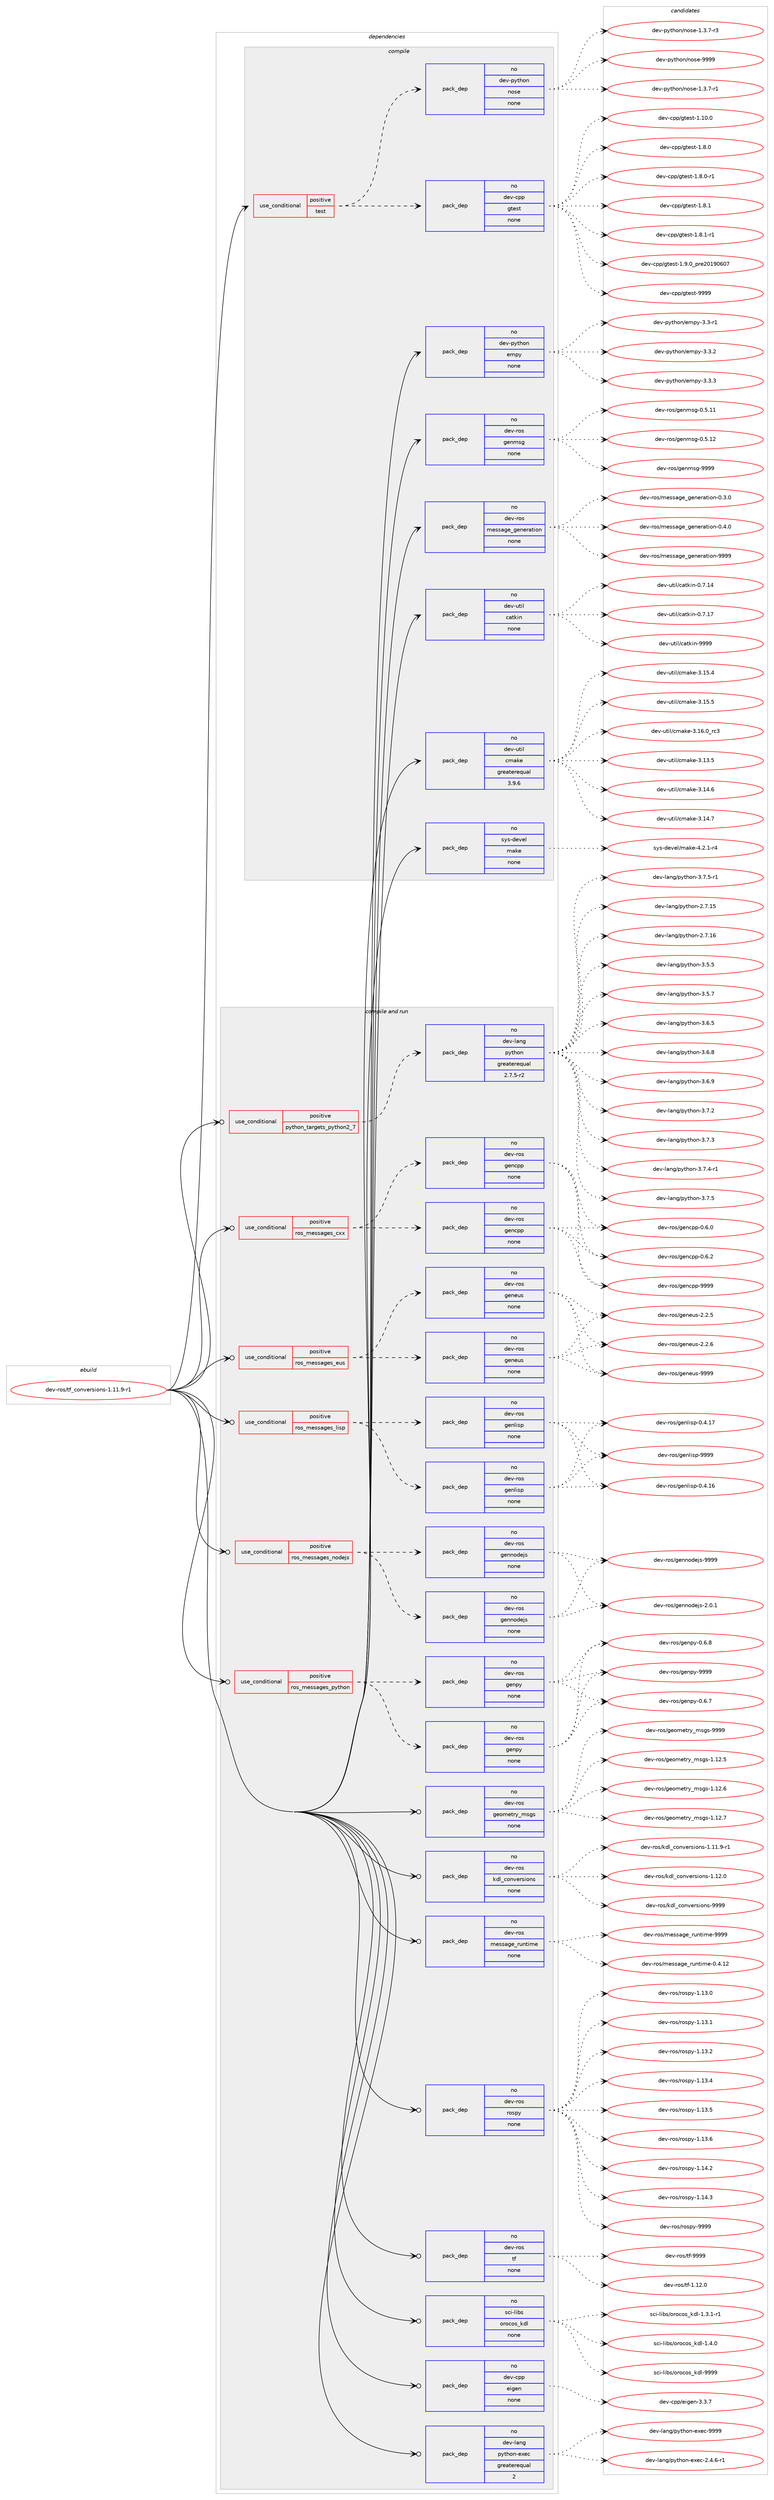 digraph prolog {

# *************
# Graph options
# *************

newrank=true;
concentrate=true;
compound=true;
graph [rankdir=LR,fontname=Helvetica,fontsize=10,ranksep=1.5];#, ranksep=2.5, nodesep=0.2];
edge  [arrowhead=vee];
node  [fontname=Helvetica,fontsize=10];

# **********
# The ebuild
# **********

subgraph cluster_leftcol {
color=gray;
rank=same;
label=<<i>ebuild</i>>;
id [label="dev-ros/tf_conversions-1.11.9-r1", color=red, width=4, href="../dev-ros/tf_conversions-1.11.9-r1.svg"];
}

# ****************
# The dependencies
# ****************

subgraph cluster_midcol {
color=gray;
label=<<i>dependencies</i>>;
subgraph cluster_compile {
fillcolor="#eeeeee";
style=filled;
label=<<i>compile</i>>;
subgraph cond156297 {
dependency671536 [label=<<TABLE BORDER="0" CELLBORDER="1" CELLSPACING="0" CELLPADDING="4"><TR><TD ROWSPAN="3" CELLPADDING="10">use_conditional</TD></TR><TR><TD>positive</TD></TR><TR><TD>test</TD></TR></TABLE>>, shape=none, color=red];
subgraph pack503333 {
dependency671537 [label=<<TABLE BORDER="0" CELLBORDER="1" CELLSPACING="0" CELLPADDING="4" WIDTH="220"><TR><TD ROWSPAN="6" CELLPADDING="30">pack_dep</TD></TR><TR><TD WIDTH="110">no</TD></TR><TR><TD>dev-cpp</TD></TR><TR><TD>gtest</TD></TR><TR><TD>none</TD></TR><TR><TD></TD></TR></TABLE>>, shape=none, color=blue];
}
dependency671536:e -> dependency671537:w [weight=20,style="dashed",arrowhead="vee"];
subgraph pack503334 {
dependency671538 [label=<<TABLE BORDER="0" CELLBORDER="1" CELLSPACING="0" CELLPADDING="4" WIDTH="220"><TR><TD ROWSPAN="6" CELLPADDING="30">pack_dep</TD></TR><TR><TD WIDTH="110">no</TD></TR><TR><TD>dev-python</TD></TR><TR><TD>nose</TD></TR><TR><TD>none</TD></TR><TR><TD></TD></TR></TABLE>>, shape=none, color=blue];
}
dependency671536:e -> dependency671538:w [weight=20,style="dashed",arrowhead="vee"];
}
id:e -> dependency671536:w [weight=20,style="solid",arrowhead="vee"];
subgraph pack503335 {
dependency671539 [label=<<TABLE BORDER="0" CELLBORDER="1" CELLSPACING="0" CELLPADDING="4" WIDTH="220"><TR><TD ROWSPAN="6" CELLPADDING="30">pack_dep</TD></TR><TR><TD WIDTH="110">no</TD></TR><TR><TD>dev-python</TD></TR><TR><TD>empy</TD></TR><TR><TD>none</TD></TR><TR><TD></TD></TR></TABLE>>, shape=none, color=blue];
}
id:e -> dependency671539:w [weight=20,style="solid",arrowhead="vee"];
subgraph pack503336 {
dependency671540 [label=<<TABLE BORDER="0" CELLBORDER="1" CELLSPACING="0" CELLPADDING="4" WIDTH="220"><TR><TD ROWSPAN="6" CELLPADDING="30">pack_dep</TD></TR><TR><TD WIDTH="110">no</TD></TR><TR><TD>dev-ros</TD></TR><TR><TD>genmsg</TD></TR><TR><TD>none</TD></TR><TR><TD></TD></TR></TABLE>>, shape=none, color=blue];
}
id:e -> dependency671540:w [weight=20,style="solid",arrowhead="vee"];
subgraph pack503337 {
dependency671541 [label=<<TABLE BORDER="0" CELLBORDER="1" CELLSPACING="0" CELLPADDING="4" WIDTH="220"><TR><TD ROWSPAN="6" CELLPADDING="30">pack_dep</TD></TR><TR><TD WIDTH="110">no</TD></TR><TR><TD>dev-ros</TD></TR><TR><TD>message_generation</TD></TR><TR><TD>none</TD></TR><TR><TD></TD></TR></TABLE>>, shape=none, color=blue];
}
id:e -> dependency671541:w [weight=20,style="solid",arrowhead="vee"];
subgraph pack503338 {
dependency671542 [label=<<TABLE BORDER="0" CELLBORDER="1" CELLSPACING="0" CELLPADDING="4" WIDTH="220"><TR><TD ROWSPAN="6" CELLPADDING="30">pack_dep</TD></TR><TR><TD WIDTH="110">no</TD></TR><TR><TD>dev-util</TD></TR><TR><TD>catkin</TD></TR><TR><TD>none</TD></TR><TR><TD></TD></TR></TABLE>>, shape=none, color=blue];
}
id:e -> dependency671542:w [weight=20,style="solid",arrowhead="vee"];
subgraph pack503339 {
dependency671543 [label=<<TABLE BORDER="0" CELLBORDER="1" CELLSPACING="0" CELLPADDING="4" WIDTH="220"><TR><TD ROWSPAN="6" CELLPADDING="30">pack_dep</TD></TR><TR><TD WIDTH="110">no</TD></TR><TR><TD>dev-util</TD></TR><TR><TD>cmake</TD></TR><TR><TD>greaterequal</TD></TR><TR><TD>3.9.6</TD></TR></TABLE>>, shape=none, color=blue];
}
id:e -> dependency671543:w [weight=20,style="solid",arrowhead="vee"];
subgraph pack503340 {
dependency671544 [label=<<TABLE BORDER="0" CELLBORDER="1" CELLSPACING="0" CELLPADDING="4" WIDTH="220"><TR><TD ROWSPAN="6" CELLPADDING="30">pack_dep</TD></TR><TR><TD WIDTH="110">no</TD></TR><TR><TD>sys-devel</TD></TR><TR><TD>make</TD></TR><TR><TD>none</TD></TR><TR><TD></TD></TR></TABLE>>, shape=none, color=blue];
}
id:e -> dependency671544:w [weight=20,style="solid",arrowhead="vee"];
}
subgraph cluster_compileandrun {
fillcolor="#eeeeee";
style=filled;
label=<<i>compile and run</i>>;
subgraph cond156298 {
dependency671545 [label=<<TABLE BORDER="0" CELLBORDER="1" CELLSPACING="0" CELLPADDING="4"><TR><TD ROWSPAN="3" CELLPADDING="10">use_conditional</TD></TR><TR><TD>positive</TD></TR><TR><TD>python_targets_python2_7</TD></TR></TABLE>>, shape=none, color=red];
subgraph pack503341 {
dependency671546 [label=<<TABLE BORDER="0" CELLBORDER="1" CELLSPACING="0" CELLPADDING="4" WIDTH="220"><TR><TD ROWSPAN="6" CELLPADDING="30">pack_dep</TD></TR><TR><TD WIDTH="110">no</TD></TR><TR><TD>dev-lang</TD></TR><TR><TD>python</TD></TR><TR><TD>greaterequal</TD></TR><TR><TD>2.7.5-r2</TD></TR></TABLE>>, shape=none, color=blue];
}
dependency671545:e -> dependency671546:w [weight=20,style="dashed",arrowhead="vee"];
}
id:e -> dependency671545:w [weight=20,style="solid",arrowhead="odotvee"];
subgraph cond156299 {
dependency671547 [label=<<TABLE BORDER="0" CELLBORDER="1" CELLSPACING="0" CELLPADDING="4"><TR><TD ROWSPAN="3" CELLPADDING="10">use_conditional</TD></TR><TR><TD>positive</TD></TR><TR><TD>ros_messages_cxx</TD></TR></TABLE>>, shape=none, color=red];
subgraph pack503342 {
dependency671548 [label=<<TABLE BORDER="0" CELLBORDER="1" CELLSPACING="0" CELLPADDING="4" WIDTH="220"><TR><TD ROWSPAN="6" CELLPADDING="30">pack_dep</TD></TR><TR><TD WIDTH="110">no</TD></TR><TR><TD>dev-ros</TD></TR><TR><TD>gencpp</TD></TR><TR><TD>none</TD></TR><TR><TD></TD></TR></TABLE>>, shape=none, color=blue];
}
dependency671547:e -> dependency671548:w [weight=20,style="dashed",arrowhead="vee"];
subgraph pack503343 {
dependency671549 [label=<<TABLE BORDER="0" CELLBORDER="1" CELLSPACING="0" CELLPADDING="4" WIDTH="220"><TR><TD ROWSPAN="6" CELLPADDING="30">pack_dep</TD></TR><TR><TD WIDTH="110">no</TD></TR><TR><TD>dev-ros</TD></TR><TR><TD>gencpp</TD></TR><TR><TD>none</TD></TR><TR><TD></TD></TR></TABLE>>, shape=none, color=blue];
}
dependency671547:e -> dependency671549:w [weight=20,style="dashed",arrowhead="vee"];
}
id:e -> dependency671547:w [weight=20,style="solid",arrowhead="odotvee"];
subgraph cond156300 {
dependency671550 [label=<<TABLE BORDER="0" CELLBORDER="1" CELLSPACING="0" CELLPADDING="4"><TR><TD ROWSPAN="3" CELLPADDING="10">use_conditional</TD></TR><TR><TD>positive</TD></TR><TR><TD>ros_messages_eus</TD></TR></TABLE>>, shape=none, color=red];
subgraph pack503344 {
dependency671551 [label=<<TABLE BORDER="0" CELLBORDER="1" CELLSPACING="0" CELLPADDING="4" WIDTH="220"><TR><TD ROWSPAN="6" CELLPADDING="30">pack_dep</TD></TR><TR><TD WIDTH="110">no</TD></TR><TR><TD>dev-ros</TD></TR><TR><TD>geneus</TD></TR><TR><TD>none</TD></TR><TR><TD></TD></TR></TABLE>>, shape=none, color=blue];
}
dependency671550:e -> dependency671551:w [weight=20,style="dashed",arrowhead="vee"];
subgraph pack503345 {
dependency671552 [label=<<TABLE BORDER="0" CELLBORDER="1" CELLSPACING="0" CELLPADDING="4" WIDTH="220"><TR><TD ROWSPAN="6" CELLPADDING="30">pack_dep</TD></TR><TR><TD WIDTH="110">no</TD></TR><TR><TD>dev-ros</TD></TR><TR><TD>geneus</TD></TR><TR><TD>none</TD></TR><TR><TD></TD></TR></TABLE>>, shape=none, color=blue];
}
dependency671550:e -> dependency671552:w [weight=20,style="dashed",arrowhead="vee"];
}
id:e -> dependency671550:w [weight=20,style="solid",arrowhead="odotvee"];
subgraph cond156301 {
dependency671553 [label=<<TABLE BORDER="0" CELLBORDER="1" CELLSPACING="0" CELLPADDING="4"><TR><TD ROWSPAN="3" CELLPADDING="10">use_conditional</TD></TR><TR><TD>positive</TD></TR><TR><TD>ros_messages_lisp</TD></TR></TABLE>>, shape=none, color=red];
subgraph pack503346 {
dependency671554 [label=<<TABLE BORDER="0" CELLBORDER="1" CELLSPACING="0" CELLPADDING="4" WIDTH="220"><TR><TD ROWSPAN="6" CELLPADDING="30">pack_dep</TD></TR><TR><TD WIDTH="110">no</TD></TR><TR><TD>dev-ros</TD></TR><TR><TD>genlisp</TD></TR><TR><TD>none</TD></TR><TR><TD></TD></TR></TABLE>>, shape=none, color=blue];
}
dependency671553:e -> dependency671554:w [weight=20,style="dashed",arrowhead="vee"];
subgraph pack503347 {
dependency671555 [label=<<TABLE BORDER="0" CELLBORDER="1" CELLSPACING="0" CELLPADDING="4" WIDTH="220"><TR><TD ROWSPAN="6" CELLPADDING="30">pack_dep</TD></TR><TR><TD WIDTH="110">no</TD></TR><TR><TD>dev-ros</TD></TR><TR><TD>genlisp</TD></TR><TR><TD>none</TD></TR><TR><TD></TD></TR></TABLE>>, shape=none, color=blue];
}
dependency671553:e -> dependency671555:w [weight=20,style="dashed",arrowhead="vee"];
}
id:e -> dependency671553:w [weight=20,style="solid",arrowhead="odotvee"];
subgraph cond156302 {
dependency671556 [label=<<TABLE BORDER="0" CELLBORDER="1" CELLSPACING="0" CELLPADDING="4"><TR><TD ROWSPAN="3" CELLPADDING="10">use_conditional</TD></TR><TR><TD>positive</TD></TR><TR><TD>ros_messages_nodejs</TD></TR></TABLE>>, shape=none, color=red];
subgraph pack503348 {
dependency671557 [label=<<TABLE BORDER="0" CELLBORDER="1" CELLSPACING="0" CELLPADDING="4" WIDTH="220"><TR><TD ROWSPAN="6" CELLPADDING="30">pack_dep</TD></TR><TR><TD WIDTH="110">no</TD></TR><TR><TD>dev-ros</TD></TR><TR><TD>gennodejs</TD></TR><TR><TD>none</TD></TR><TR><TD></TD></TR></TABLE>>, shape=none, color=blue];
}
dependency671556:e -> dependency671557:w [weight=20,style="dashed",arrowhead="vee"];
subgraph pack503349 {
dependency671558 [label=<<TABLE BORDER="0" CELLBORDER="1" CELLSPACING="0" CELLPADDING="4" WIDTH="220"><TR><TD ROWSPAN="6" CELLPADDING="30">pack_dep</TD></TR><TR><TD WIDTH="110">no</TD></TR><TR><TD>dev-ros</TD></TR><TR><TD>gennodejs</TD></TR><TR><TD>none</TD></TR><TR><TD></TD></TR></TABLE>>, shape=none, color=blue];
}
dependency671556:e -> dependency671558:w [weight=20,style="dashed",arrowhead="vee"];
}
id:e -> dependency671556:w [weight=20,style="solid",arrowhead="odotvee"];
subgraph cond156303 {
dependency671559 [label=<<TABLE BORDER="0" CELLBORDER="1" CELLSPACING="0" CELLPADDING="4"><TR><TD ROWSPAN="3" CELLPADDING="10">use_conditional</TD></TR><TR><TD>positive</TD></TR><TR><TD>ros_messages_python</TD></TR></TABLE>>, shape=none, color=red];
subgraph pack503350 {
dependency671560 [label=<<TABLE BORDER="0" CELLBORDER="1" CELLSPACING="0" CELLPADDING="4" WIDTH="220"><TR><TD ROWSPAN="6" CELLPADDING="30">pack_dep</TD></TR><TR><TD WIDTH="110">no</TD></TR><TR><TD>dev-ros</TD></TR><TR><TD>genpy</TD></TR><TR><TD>none</TD></TR><TR><TD></TD></TR></TABLE>>, shape=none, color=blue];
}
dependency671559:e -> dependency671560:w [weight=20,style="dashed",arrowhead="vee"];
subgraph pack503351 {
dependency671561 [label=<<TABLE BORDER="0" CELLBORDER="1" CELLSPACING="0" CELLPADDING="4" WIDTH="220"><TR><TD ROWSPAN="6" CELLPADDING="30">pack_dep</TD></TR><TR><TD WIDTH="110">no</TD></TR><TR><TD>dev-ros</TD></TR><TR><TD>genpy</TD></TR><TR><TD>none</TD></TR><TR><TD></TD></TR></TABLE>>, shape=none, color=blue];
}
dependency671559:e -> dependency671561:w [weight=20,style="dashed",arrowhead="vee"];
}
id:e -> dependency671559:w [weight=20,style="solid",arrowhead="odotvee"];
subgraph pack503352 {
dependency671562 [label=<<TABLE BORDER="0" CELLBORDER="1" CELLSPACING="0" CELLPADDING="4" WIDTH="220"><TR><TD ROWSPAN="6" CELLPADDING="30">pack_dep</TD></TR><TR><TD WIDTH="110">no</TD></TR><TR><TD>dev-cpp</TD></TR><TR><TD>eigen</TD></TR><TR><TD>none</TD></TR><TR><TD></TD></TR></TABLE>>, shape=none, color=blue];
}
id:e -> dependency671562:w [weight=20,style="solid",arrowhead="odotvee"];
subgraph pack503353 {
dependency671563 [label=<<TABLE BORDER="0" CELLBORDER="1" CELLSPACING="0" CELLPADDING="4" WIDTH="220"><TR><TD ROWSPAN="6" CELLPADDING="30">pack_dep</TD></TR><TR><TD WIDTH="110">no</TD></TR><TR><TD>dev-lang</TD></TR><TR><TD>python-exec</TD></TR><TR><TD>greaterequal</TD></TR><TR><TD>2</TD></TR></TABLE>>, shape=none, color=blue];
}
id:e -> dependency671563:w [weight=20,style="solid",arrowhead="odotvee"];
subgraph pack503354 {
dependency671564 [label=<<TABLE BORDER="0" CELLBORDER="1" CELLSPACING="0" CELLPADDING="4" WIDTH="220"><TR><TD ROWSPAN="6" CELLPADDING="30">pack_dep</TD></TR><TR><TD WIDTH="110">no</TD></TR><TR><TD>dev-ros</TD></TR><TR><TD>geometry_msgs</TD></TR><TR><TD>none</TD></TR><TR><TD></TD></TR></TABLE>>, shape=none, color=blue];
}
id:e -> dependency671564:w [weight=20,style="solid",arrowhead="odotvee"];
subgraph pack503355 {
dependency671565 [label=<<TABLE BORDER="0" CELLBORDER="1" CELLSPACING="0" CELLPADDING="4" WIDTH="220"><TR><TD ROWSPAN="6" CELLPADDING="30">pack_dep</TD></TR><TR><TD WIDTH="110">no</TD></TR><TR><TD>dev-ros</TD></TR><TR><TD>kdl_conversions</TD></TR><TR><TD>none</TD></TR><TR><TD></TD></TR></TABLE>>, shape=none, color=blue];
}
id:e -> dependency671565:w [weight=20,style="solid",arrowhead="odotvee"];
subgraph pack503356 {
dependency671566 [label=<<TABLE BORDER="0" CELLBORDER="1" CELLSPACING="0" CELLPADDING="4" WIDTH="220"><TR><TD ROWSPAN="6" CELLPADDING="30">pack_dep</TD></TR><TR><TD WIDTH="110">no</TD></TR><TR><TD>dev-ros</TD></TR><TR><TD>message_runtime</TD></TR><TR><TD>none</TD></TR><TR><TD></TD></TR></TABLE>>, shape=none, color=blue];
}
id:e -> dependency671566:w [weight=20,style="solid",arrowhead="odotvee"];
subgraph pack503357 {
dependency671567 [label=<<TABLE BORDER="0" CELLBORDER="1" CELLSPACING="0" CELLPADDING="4" WIDTH="220"><TR><TD ROWSPAN="6" CELLPADDING="30">pack_dep</TD></TR><TR><TD WIDTH="110">no</TD></TR><TR><TD>dev-ros</TD></TR><TR><TD>rospy</TD></TR><TR><TD>none</TD></TR><TR><TD></TD></TR></TABLE>>, shape=none, color=blue];
}
id:e -> dependency671567:w [weight=20,style="solid",arrowhead="odotvee"];
subgraph pack503358 {
dependency671568 [label=<<TABLE BORDER="0" CELLBORDER="1" CELLSPACING="0" CELLPADDING="4" WIDTH="220"><TR><TD ROWSPAN="6" CELLPADDING="30">pack_dep</TD></TR><TR><TD WIDTH="110">no</TD></TR><TR><TD>dev-ros</TD></TR><TR><TD>tf</TD></TR><TR><TD>none</TD></TR><TR><TD></TD></TR></TABLE>>, shape=none, color=blue];
}
id:e -> dependency671568:w [weight=20,style="solid",arrowhead="odotvee"];
subgraph pack503359 {
dependency671569 [label=<<TABLE BORDER="0" CELLBORDER="1" CELLSPACING="0" CELLPADDING="4" WIDTH="220"><TR><TD ROWSPAN="6" CELLPADDING="30">pack_dep</TD></TR><TR><TD WIDTH="110">no</TD></TR><TR><TD>sci-libs</TD></TR><TR><TD>orocos_kdl</TD></TR><TR><TD>none</TD></TR><TR><TD></TD></TR></TABLE>>, shape=none, color=blue];
}
id:e -> dependency671569:w [weight=20,style="solid",arrowhead="odotvee"];
}
subgraph cluster_run {
fillcolor="#eeeeee";
style=filled;
label=<<i>run</i>>;
}
}

# **************
# The candidates
# **************

subgraph cluster_choices {
rank=same;
color=gray;
label=<<i>candidates</i>>;

subgraph choice503333 {
color=black;
nodesep=1;
choice10010111845991121124710311610111511645494649484648 [label="dev-cpp/gtest-1.10.0", color=red, width=4,href="../dev-cpp/gtest-1.10.0.svg"];
choice100101118459911211247103116101115116454946564648 [label="dev-cpp/gtest-1.8.0", color=red, width=4,href="../dev-cpp/gtest-1.8.0.svg"];
choice1001011184599112112471031161011151164549465646484511449 [label="dev-cpp/gtest-1.8.0-r1", color=red, width=4,href="../dev-cpp/gtest-1.8.0-r1.svg"];
choice100101118459911211247103116101115116454946564649 [label="dev-cpp/gtest-1.8.1", color=red, width=4,href="../dev-cpp/gtest-1.8.1.svg"];
choice1001011184599112112471031161011151164549465646494511449 [label="dev-cpp/gtest-1.8.1-r1", color=red, width=4,href="../dev-cpp/gtest-1.8.1-r1.svg"];
choice100101118459911211247103116101115116454946574648951121141015048495748544855 [label="dev-cpp/gtest-1.9.0_pre20190607", color=red, width=4,href="../dev-cpp/gtest-1.9.0_pre20190607.svg"];
choice1001011184599112112471031161011151164557575757 [label="dev-cpp/gtest-9999", color=red, width=4,href="../dev-cpp/gtest-9999.svg"];
dependency671537:e -> choice10010111845991121124710311610111511645494649484648:w [style=dotted,weight="100"];
dependency671537:e -> choice100101118459911211247103116101115116454946564648:w [style=dotted,weight="100"];
dependency671537:e -> choice1001011184599112112471031161011151164549465646484511449:w [style=dotted,weight="100"];
dependency671537:e -> choice100101118459911211247103116101115116454946564649:w [style=dotted,weight="100"];
dependency671537:e -> choice1001011184599112112471031161011151164549465646494511449:w [style=dotted,weight="100"];
dependency671537:e -> choice100101118459911211247103116101115116454946574648951121141015048495748544855:w [style=dotted,weight="100"];
dependency671537:e -> choice1001011184599112112471031161011151164557575757:w [style=dotted,weight="100"];
}
subgraph choice503334 {
color=black;
nodesep=1;
choice10010111845112121116104111110471101111151014549465146554511449 [label="dev-python/nose-1.3.7-r1", color=red, width=4,href="../dev-python/nose-1.3.7-r1.svg"];
choice10010111845112121116104111110471101111151014549465146554511451 [label="dev-python/nose-1.3.7-r3", color=red, width=4,href="../dev-python/nose-1.3.7-r3.svg"];
choice10010111845112121116104111110471101111151014557575757 [label="dev-python/nose-9999", color=red, width=4,href="../dev-python/nose-9999.svg"];
dependency671538:e -> choice10010111845112121116104111110471101111151014549465146554511449:w [style=dotted,weight="100"];
dependency671538:e -> choice10010111845112121116104111110471101111151014549465146554511451:w [style=dotted,weight="100"];
dependency671538:e -> choice10010111845112121116104111110471101111151014557575757:w [style=dotted,weight="100"];
}
subgraph choice503335 {
color=black;
nodesep=1;
choice1001011184511212111610411111047101109112121455146514511449 [label="dev-python/empy-3.3-r1", color=red, width=4,href="../dev-python/empy-3.3-r1.svg"];
choice1001011184511212111610411111047101109112121455146514650 [label="dev-python/empy-3.3.2", color=red, width=4,href="../dev-python/empy-3.3.2.svg"];
choice1001011184511212111610411111047101109112121455146514651 [label="dev-python/empy-3.3.3", color=red, width=4,href="../dev-python/empy-3.3.3.svg"];
dependency671539:e -> choice1001011184511212111610411111047101109112121455146514511449:w [style=dotted,weight="100"];
dependency671539:e -> choice1001011184511212111610411111047101109112121455146514650:w [style=dotted,weight="100"];
dependency671539:e -> choice1001011184511212111610411111047101109112121455146514651:w [style=dotted,weight="100"];
}
subgraph choice503336 {
color=black;
nodesep=1;
choice100101118451141111154710310111010911510345484653464949 [label="dev-ros/genmsg-0.5.11", color=red, width=4,href="../dev-ros/genmsg-0.5.11.svg"];
choice100101118451141111154710310111010911510345484653464950 [label="dev-ros/genmsg-0.5.12", color=red, width=4,href="../dev-ros/genmsg-0.5.12.svg"];
choice10010111845114111115471031011101091151034557575757 [label="dev-ros/genmsg-9999", color=red, width=4,href="../dev-ros/genmsg-9999.svg"];
dependency671540:e -> choice100101118451141111154710310111010911510345484653464949:w [style=dotted,weight="100"];
dependency671540:e -> choice100101118451141111154710310111010911510345484653464950:w [style=dotted,weight="100"];
dependency671540:e -> choice10010111845114111115471031011101091151034557575757:w [style=dotted,weight="100"];
}
subgraph choice503337 {
color=black;
nodesep=1;
choice1001011184511411111547109101115115971031019510310111010111497116105111110454846514648 [label="dev-ros/message_generation-0.3.0", color=red, width=4,href="../dev-ros/message_generation-0.3.0.svg"];
choice1001011184511411111547109101115115971031019510310111010111497116105111110454846524648 [label="dev-ros/message_generation-0.4.0", color=red, width=4,href="../dev-ros/message_generation-0.4.0.svg"];
choice10010111845114111115471091011151159710310195103101110101114971161051111104557575757 [label="dev-ros/message_generation-9999", color=red, width=4,href="../dev-ros/message_generation-9999.svg"];
dependency671541:e -> choice1001011184511411111547109101115115971031019510310111010111497116105111110454846514648:w [style=dotted,weight="100"];
dependency671541:e -> choice1001011184511411111547109101115115971031019510310111010111497116105111110454846524648:w [style=dotted,weight="100"];
dependency671541:e -> choice10010111845114111115471091011151159710310195103101110101114971161051111104557575757:w [style=dotted,weight="100"];
}
subgraph choice503338 {
color=black;
nodesep=1;
choice1001011184511711610510847999711610710511045484655464952 [label="dev-util/catkin-0.7.14", color=red, width=4,href="../dev-util/catkin-0.7.14.svg"];
choice1001011184511711610510847999711610710511045484655464955 [label="dev-util/catkin-0.7.17", color=red, width=4,href="../dev-util/catkin-0.7.17.svg"];
choice100101118451171161051084799971161071051104557575757 [label="dev-util/catkin-9999", color=red, width=4,href="../dev-util/catkin-9999.svg"];
dependency671542:e -> choice1001011184511711610510847999711610710511045484655464952:w [style=dotted,weight="100"];
dependency671542:e -> choice1001011184511711610510847999711610710511045484655464955:w [style=dotted,weight="100"];
dependency671542:e -> choice100101118451171161051084799971161071051104557575757:w [style=dotted,weight="100"];
}
subgraph choice503339 {
color=black;
nodesep=1;
choice1001011184511711610510847991099710710145514649514653 [label="dev-util/cmake-3.13.5", color=red, width=4,href="../dev-util/cmake-3.13.5.svg"];
choice1001011184511711610510847991099710710145514649524654 [label="dev-util/cmake-3.14.6", color=red, width=4,href="../dev-util/cmake-3.14.6.svg"];
choice1001011184511711610510847991099710710145514649524655 [label="dev-util/cmake-3.14.7", color=red, width=4,href="../dev-util/cmake-3.14.7.svg"];
choice1001011184511711610510847991099710710145514649534652 [label="dev-util/cmake-3.15.4", color=red, width=4,href="../dev-util/cmake-3.15.4.svg"];
choice1001011184511711610510847991099710710145514649534653 [label="dev-util/cmake-3.15.5", color=red, width=4,href="../dev-util/cmake-3.15.5.svg"];
choice1001011184511711610510847991099710710145514649544648951149951 [label="dev-util/cmake-3.16.0_rc3", color=red, width=4,href="../dev-util/cmake-3.16.0_rc3.svg"];
dependency671543:e -> choice1001011184511711610510847991099710710145514649514653:w [style=dotted,weight="100"];
dependency671543:e -> choice1001011184511711610510847991099710710145514649524654:w [style=dotted,weight="100"];
dependency671543:e -> choice1001011184511711610510847991099710710145514649524655:w [style=dotted,weight="100"];
dependency671543:e -> choice1001011184511711610510847991099710710145514649534652:w [style=dotted,weight="100"];
dependency671543:e -> choice1001011184511711610510847991099710710145514649534653:w [style=dotted,weight="100"];
dependency671543:e -> choice1001011184511711610510847991099710710145514649544648951149951:w [style=dotted,weight="100"];
}
subgraph choice503340 {
color=black;
nodesep=1;
choice1151211154510010111810110847109971071014552465046494511452 [label="sys-devel/make-4.2.1-r4", color=red, width=4,href="../sys-devel/make-4.2.1-r4.svg"];
dependency671544:e -> choice1151211154510010111810110847109971071014552465046494511452:w [style=dotted,weight="100"];
}
subgraph choice503341 {
color=black;
nodesep=1;
choice10010111845108971101034711212111610411111045504655464953 [label="dev-lang/python-2.7.15", color=red, width=4,href="../dev-lang/python-2.7.15.svg"];
choice10010111845108971101034711212111610411111045504655464954 [label="dev-lang/python-2.7.16", color=red, width=4,href="../dev-lang/python-2.7.16.svg"];
choice100101118451089711010347112121116104111110455146534653 [label="dev-lang/python-3.5.5", color=red, width=4,href="../dev-lang/python-3.5.5.svg"];
choice100101118451089711010347112121116104111110455146534655 [label="dev-lang/python-3.5.7", color=red, width=4,href="../dev-lang/python-3.5.7.svg"];
choice100101118451089711010347112121116104111110455146544653 [label="dev-lang/python-3.6.5", color=red, width=4,href="../dev-lang/python-3.6.5.svg"];
choice100101118451089711010347112121116104111110455146544656 [label="dev-lang/python-3.6.8", color=red, width=4,href="../dev-lang/python-3.6.8.svg"];
choice100101118451089711010347112121116104111110455146544657 [label="dev-lang/python-3.6.9", color=red, width=4,href="../dev-lang/python-3.6.9.svg"];
choice100101118451089711010347112121116104111110455146554650 [label="dev-lang/python-3.7.2", color=red, width=4,href="../dev-lang/python-3.7.2.svg"];
choice100101118451089711010347112121116104111110455146554651 [label="dev-lang/python-3.7.3", color=red, width=4,href="../dev-lang/python-3.7.3.svg"];
choice1001011184510897110103471121211161041111104551465546524511449 [label="dev-lang/python-3.7.4-r1", color=red, width=4,href="../dev-lang/python-3.7.4-r1.svg"];
choice100101118451089711010347112121116104111110455146554653 [label="dev-lang/python-3.7.5", color=red, width=4,href="../dev-lang/python-3.7.5.svg"];
choice1001011184510897110103471121211161041111104551465546534511449 [label="dev-lang/python-3.7.5-r1", color=red, width=4,href="../dev-lang/python-3.7.5-r1.svg"];
dependency671546:e -> choice10010111845108971101034711212111610411111045504655464953:w [style=dotted,weight="100"];
dependency671546:e -> choice10010111845108971101034711212111610411111045504655464954:w [style=dotted,weight="100"];
dependency671546:e -> choice100101118451089711010347112121116104111110455146534653:w [style=dotted,weight="100"];
dependency671546:e -> choice100101118451089711010347112121116104111110455146534655:w [style=dotted,weight="100"];
dependency671546:e -> choice100101118451089711010347112121116104111110455146544653:w [style=dotted,weight="100"];
dependency671546:e -> choice100101118451089711010347112121116104111110455146544656:w [style=dotted,weight="100"];
dependency671546:e -> choice100101118451089711010347112121116104111110455146544657:w [style=dotted,weight="100"];
dependency671546:e -> choice100101118451089711010347112121116104111110455146554650:w [style=dotted,weight="100"];
dependency671546:e -> choice100101118451089711010347112121116104111110455146554651:w [style=dotted,weight="100"];
dependency671546:e -> choice1001011184510897110103471121211161041111104551465546524511449:w [style=dotted,weight="100"];
dependency671546:e -> choice100101118451089711010347112121116104111110455146554653:w [style=dotted,weight="100"];
dependency671546:e -> choice1001011184510897110103471121211161041111104551465546534511449:w [style=dotted,weight="100"];
}
subgraph choice503342 {
color=black;
nodesep=1;
choice100101118451141111154710310111099112112454846544648 [label="dev-ros/gencpp-0.6.0", color=red, width=4,href="../dev-ros/gencpp-0.6.0.svg"];
choice100101118451141111154710310111099112112454846544650 [label="dev-ros/gencpp-0.6.2", color=red, width=4,href="../dev-ros/gencpp-0.6.2.svg"];
choice1001011184511411111547103101110991121124557575757 [label="dev-ros/gencpp-9999", color=red, width=4,href="../dev-ros/gencpp-9999.svg"];
dependency671548:e -> choice100101118451141111154710310111099112112454846544648:w [style=dotted,weight="100"];
dependency671548:e -> choice100101118451141111154710310111099112112454846544650:w [style=dotted,weight="100"];
dependency671548:e -> choice1001011184511411111547103101110991121124557575757:w [style=dotted,weight="100"];
}
subgraph choice503343 {
color=black;
nodesep=1;
choice100101118451141111154710310111099112112454846544648 [label="dev-ros/gencpp-0.6.0", color=red, width=4,href="../dev-ros/gencpp-0.6.0.svg"];
choice100101118451141111154710310111099112112454846544650 [label="dev-ros/gencpp-0.6.2", color=red, width=4,href="../dev-ros/gencpp-0.6.2.svg"];
choice1001011184511411111547103101110991121124557575757 [label="dev-ros/gencpp-9999", color=red, width=4,href="../dev-ros/gencpp-9999.svg"];
dependency671549:e -> choice100101118451141111154710310111099112112454846544648:w [style=dotted,weight="100"];
dependency671549:e -> choice100101118451141111154710310111099112112454846544650:w [style=dotted,weight="100"];
dependency671549:e -> choice1001011184511411111547103101110991121124557575757:w [style=dotted,weight="100"];
}
subgraph choice503344 {
color=black;
nodesep=1;
choice1001011184511411111547103101110101117115455046504653 [label="dev-ros/geneus-2.2.5", color=red, width=4,href="../dev-ros/geneus-2.2.5.svg"];
choice1001011184511411111547103101110101117115455046504654 [label="dev-ros/geneus-2.2.6", color=red, width=4,href="../dev-ros/geneus-2.2.6.svg"];
choice10010111845114111115471031011101011171154557575757 [label="dev-ros/geneus-9999", color=red, width=4,href="../dev-ros/geneus-9999.svg"];
dependency671551:e -> choice1001011184511411111547103101110101117115455046504653:w [style=dotted,weight="100"];
dependency671551:e -> choice1001011184511411111547103101110101117115455046504654:w [style=dotted,weight="100"];
dependency671551:e -> choice10010111845114111115471031011101011171154557575757:w [style=dotted,weight="100"];
}
subgraph choice503345 {
color=black;
nodesep=1;
choice1001011184511411111547103101110101117115455046504653 [label="dev-ros/geneus-2.2.5", color=red, width=4,href="../dev-ros/geneus-2.2.5.svg"];
choice1001011184511411111547103101110101117115455046504654 [label="dev-ros/geneus-2.2.6", color=red, width=4,href="../dev-ros/geneus-2.2.6.svg"];
choice10010111845114111115471031011101011171154557575757 [label="dev-ros/geneus-9999", color=red, width=4,href="../dev-ros/geneus-9999.svg"];
dependency671552:e -> choice1001011184511411111547103101110101117115455046504653:w [style=dotted,weight="100"];
dependency671552:e -> choice1001011184511411111547103101110101117115455046504654:w [style=dotted,weight="100"];
dependency671552:e -> choice10010111845114111115471031011101011171154557575757:w [style=dotted,weight="100"];
}
subgraph choice503346 {
color=black;
nodesep=1;
choice100101118451141111154710310111010810511511245484652464954 [label="dev-ros/genlisp-0.4.16", color=red, width=4,href="../dev-ros/genlisp-0.4.16.svg"];
choice100101118451141111154710310111010810511511245484652464955 [label="dev-ros/genlisp-0.4.17", color=red, width=4,href="../dev-ros/genlisp-0.4.17.svg"];
choice10010111845114111115471031011101081051151124557575757 [label="dev-ros/genlisp-9999", color=red, width=4,href="../dev-ros/genlisp-9999.svg"];
dependency671554:e -> choice100101118451141111154710310111010810511511245484652464954:w [style=dotted,weight="100"];
dependency671554:e -> choice100101118451141111154710310111010810511511245484652464955:w [style=dotted,weight="100"];
dependency671554:e -> choice10010111845114111115471031011101081051151124557575757:w [style=dotted,weight="100"];
}
subgraph choice503347 {
color=black;
nodesep=1;
choice100101118451141111154710310111010810511511245484652464954 [label="dev-ros/genlisp-0.4.16", color=red, width=4,href="../dev-ros/genlisp-0.4.16.svg"];
choice100101118451141111154710310111010810511511245484652464955 [label="dev-ros/genlisp-0.4.17", color=red, width=4,href="../dev-ros/genlisp-0.4.17.svg"];
choice10010111845114111115471031011101081051151124557575757 [label="dev-ros/genlisp-9999", color=red, width=4,href="../dev-ros/genlisp-9999.svg"];
dependency671555:e -> choice100101118451141111154710310111010810511511245484652464954:w [style=dotted,weight="100"];
dependency671555:e -> choice100101118451141111154710310111010810511511245484652464955:w [style=dotted,weight="100"];
dependency671555:e -> choice10010111845114111115471031011101081051151124557575757:w [style=dotted,weight="100"];
}
subgraph choice503348 {
color=black;
nodesep=1;
choice1001011184511411111547103101110110111100101106115455046484649 [label="dev-ros/gennodejs-2.0.1", color=red, width=4,href="../dev-ros/gennodejs-2.0.1.svg"];
choice10010111845114111115471031011101101111001011061154557575757 [label="dev-ros/gennodejs-9999", color=red, width=4,href="../dev-ros/gennodejs-9999.svg"];
dependency671557:e -> choice1001011184511411111547103101110110111100101106115455046484649:w [style=dotted,weight="100"];
dependency671557:e -> choice10010111845114111115471031011101101111001011061154557575757:w [style=dotted,weight="100"];
}
subgraph choice503349 {
color=black;
nodesep=1;
choice1001011184511411111547103101110110111100101106115455046484649 [label="dev-ros/gennodejs-2.0.1", color=red, width=4,href="../dev-ros/gennodejs-2.0.1.svg"];
choice10010111845114111115471031011101101111001011061154557575757 [label="dev-ros/gennodejs-9999", color=red, width=4,href="../dev-ros/gennodejs-9999.svg"];
dependency671558:e -> choice1001011184511411111547103101110110111100101106115455046484649:w [style=dotted,weight="100"];
dependency671558:e -> choice10010111845114111115471031011101101111001011061154557575757:w [style=dotted,weight="100"];
}
subgraph choice503350 {
color=black;
nodesep=1;
choice1001011184511411111547103101110112121454846544655 [label="dev-ros/genpy-0.6.7", color=red, width=4,href="../dev-ros/genpy-0.6.7.svg"];
choice1001011184511411111547103101110112121454846544656 [label="dev-ros/genpy-0.6.8", color=red, width=4,href="../dev-ros/genpy-0.6.8.svg"];
choice10010111845114111115471031011101121214557575757 [label="dev-ros/genpy-9999", color=red, width=4,href="../dev-ros/genpy-9999.svg"];
dependency671560:e -> choice1001011184511411111547103101110112121454846544655:w [style=dotted,weight="100"];
dependency671560:e -> choice1001011184511411111547103101110112121454846544656:w [style=dotted,weight="100"];
dependency671560:e -> choice10010111845114111115471031011101121214557575757:w [style=dotted,weight="100"];
}
subgraph choice503351 {
color=black;
nodesep=1;
choice1001011184511411111547103101110112121454846544655 [label="dev-ros/genpy-0.6.7", color=red, width=4,href="../dev-ros/genpy-0.6.7.svg"];
choice1001011184511411111547103101110112121454846544656 [label="dev-ros/genpy-0.6.8", color=red, width=4,href="../dev-ros/genpy-0.6.8.svg"];
choice10010111845114111115471031011101121214557575757 [label="dev-ros/genpy-9999", color=red, width=4,href="../dev-ros/genpy-9999.svg"];
dependency671561:e -> choice1001011184511411111547103101110112121454846544655:w [style=dotted,weight="100"];
dependency671561:e -> choice1001011184511411111547103101110112121454846544656:w [style=dotted,weight="100"];
dependency671561:e -> choice10010111845114111115471031011101121214557575757:w [style=dotted,weight="100"];
}
subgraph choice503352 {
color=black;
nodesep=1;
choice100101118459911211247101105103101110455146514655 [label="dev-cpp/eigen-3.3.7", color=red, width=4,href="../dev-cpp/eigen-3.3.7.svg"];
dependency671562:e -> choice100101118459911211247101105103101110455146514655:w [style=dotted,weight="100"];
}
subgraph choice503353 {
color=black;
nodesep=1;
choice10010111845108971101034711212111610411111045101120101994550465246544511449 [label="dev-lang/python-exec-2.4.6-r1", color=red, width=4,href="../dev-lang/python-exec-2.4.6-r1.svg"];
choice10010111845108971101034711212111610411111045101120101994557575757 [label="dev-lang/python-exec-9999", color=red, width=4,href="../dev-lang/python-exec-9999.svg"];
dependency671563:e -> choice10010111845108971101034711212111610411111045101120101994550465246544511449:w [style=dotted,weight="100"];
dependency671563:e -> choice10010111845108971101034711212111610411111045101120101994557575757:w [style=dotted,weight="100"];
}
subgraph choice503354 {
color=black;
nodesep=1;
choice10010111845114111115471031011111091011161141219510911510311545494649504653 [label="dev-ros/geometry_msgs-1.12.5", color=red, width=4,href="../dev-ros/geometry_msgs-1.12.5.svg"];
choice10010111845114111115471031011111091011161141219510911510311545494649504654 [label="dev-ros/geometry_msgs-1.12.6", color=red, width=4,href="../dev-ros/geometry_msgs-1.12.6.svg"];
choice10010111845114111115471031011111091011161141219510911510311545494649504655 [label="dev-ros/geometry_msgs-1.12.7", color=red, width=4,href="../dev-ros/geometry_msgs-1.12.7.svg"];
choice1001011184511411111547103101111109101116114121951091151031154557575757 [label="dev-ros/geometry_msgs-9999", color=red, width=4,href="../dev-ros/geometry_msgs-9999.svg"];
dependency671564:e -> choice10010111845114111115471031011111091011161141219510911510311545494649504653:w [style=dotted,weight="100"];
dependency671564:e -> choice10010111845114111115471031011111091011161141219510911510311545494649504654:w [style=dotted,weight="100"];
dependency671564:e -> choice10010111845114111115471031011111091011161141219510911510311545494649504655:w [style=dotted,weight="100"];
dependency671564:e -> choice1001011184511411111547103101111109101116114121951091151031154557575757:w [style=dotted,weight="100"];
}
subgraph choice503355 {
color=black;
nodesep=1;
choice10010111845114111115471071001089599111110118101114115105111110115454946494946574511449 [label="dev-ros/kdl_conversions-1.11.9-r1", color=red, width=4,href="../dev-ros/kdl_conversions-1.11.9-r1.svg"];
choice1001011184511411111547107100108959911111011810111411510511111011545494649504648 [label="dev-ros/kdl_conversions-1.12.0", color=red, width=4,href="../dev-ros/kdl_conversions-1.12.0.svg"];
choice100101118451141111154710710010895991111101181011141151051111101154557575757 [label="dev-ros/kdl_conversions-9999", color=red, width=4,href="../dev-ros/kdl_conversions-9999.svg"];
dependency671565:e -> choice10010111845114111115471071001089599111110118101114115105111110115454946494946574511449:w [style=dotted,weight="100"];
dependency671565:e -> choice1001011184511411111547107100108959911111011810111411510511111011545494649504648:w [style=dotted,weight="100"];
dependency671565:e -> choice100101118451141111154710710010895991111101181011141151051111101154557575757:w [style=dotted,weight="100"];
}
subgraph choice503356 {
color=black;
nodesep=1;
choice1001011184511411111547109101115115971031019511411711011610510910145484652464950 [label="dev-ros/message_runtime-0.4.12", color=red, width=4,href="../dev-ros/message_runtime-0.4.12.svg"];
choice100101118451141111154710910111511597103101951141171101161051091014557575757 [label="dev-ros/message_runtime-9999", color=red, width=4,href="../dev-ros/message_runtime-9999.svg"];
dependency671566:e -> choice1001011184511411111547109101115115971031019511411711011610510910145484652464950:w [style=dotted,weight="100"];
dependency671566:e -> choice100101118451141111154710910111511597103101951141171101161051091014557575757:w [style=dotted,weight="100"];
}
subgraph choice503357 {
color=black;
nodesep=1;
choice100101118451141111154711411111511212145494649514648 [label="dev-ros/rospy-1.13.0", color=red, width=4,href="../dev-ros/rospy-1.13.0.svg"];
choice100101118451141111154711411111511212145494649514649 [label="dev-ros/rospy-1.13.1", color=red, width=4,href="../dev-ros/rospy-1.13.1.svg"];
choice100101118451141111154711411111511212145494649514650 [label="dev-ros/rospy-1.13.2", color=red, width=4,href="../dev-ros/rospy-1.13.2.svg"];
choice100101118451141111154711411111511212145494649514652 [label="dev-ros/rospy-1.13.4", color=red, width=4,href="../dev-ros/rospy-1.13.4.svg"];
choice100101118451141111154711411111511212145494649514653 [label="dev-ros/rospy-1.13.5", color=red, width=4,href="../dev-ros/rospy-1.13.5.svg"];
choice100101118451141111154711411111511212145494649514654 [label="dev-ros/rospy-1.13.6", color=red, width=4,href="../dev-ros/rospy-1.13.6.svg"];
choice100101118451141111154711411111511212145494649524650 [label="dev-ros/rospy-1.14.2", color=red, width=4,href="../dev-ros/rospy-1.14.2.svg"];
choice100101118451141111154711411111511212145494649524651 [label="dev-ros/rospy-1.14.3", color=red, width=4,href="../dev-ros/rospy-1.14.3.svg"];
choice10010111845114111115471141111151121214557575757 [label="dev-ros/rospy-9999", color=red, width=4,href="../dev-ros/rospy-9999.svg"];
dependency671567:e -> choice100101118451141111154711411111511212145494649514648:w [style=dotted,weight="100"];
dependency671567:e -> choice100101118451141111154711411111511212145494649514649:w [style=dotted,weight="100"];
dependency671567:e -> choice100101118451141111154711411111511212145494649514650:w [style=dotted,weight="100"];
dependency671567:e -> choice100101118451141111154711411111511212145494649514652:w [style=dotted,weight="100"];
dependency671567:e -> choice100101118451141111154711411111511212145494649514653:w [style=dotted,weight="100"];
dependency671567:e -> choice100101118451141111154711411111511212145494649514654:w [style=dotted,weight="100"];
dependency671567:e -> choice100101118451141111154711411111511212145494649524650:w [style=dotted,weight="100"];
dependency671567:e -> choice100101118451141111154711411111511212145494649524651:w [style=dotted,weight="100"];
dependency671567:e -> choice10010111845114111115471141111151121214557575757:w [style=dotted,weight="100"];
}
subgraph choice503358 {
color=black;
nodesep=1;
choice100101118451141111154711610245494649504648 [label="dev-ros/tf-1.12.0", color=red, width=4,href="../dev-ros/tf-1.12.0.svg"];
choice10010111845114111115471161024557575757 [label="dev-ros/tf-9999", color=red, width=4,href="../dev-ros/tf-9999.svg"];
dependency671568:e -> choice100101118451141111154711610245494649504648:w [style=dotted,weight="100"];
dependency671568:e -> choice10010111845114111115471161024557575757:w [style=dotted,weight="100"];
}
subgraph choice503359 {
color=black;
nodesep=1;
choice1159910545108105981154711111411199111115951071001084549465146494511449 [label="sci-libs/orocos_kdl-1.3.1-r1", color=red, width=4,href="../sci-libs/orocos_kdl-1.3.1-r1.svg"];
choice115991054510810598115471111141119911111595107100108454946524648 [label="sci-libs/orocos_kdl-1.4.0", color=red, width=4,href="../sci-libs/orocos_kdl-1.4.0.svg"];
choice1159910545108105981154711111411199111115951071001084557575757 [label="sci-libs/orocos_kdl-9999", color=red, width=4,href="../sci-libs/orocos_kdl-9999.svg"];
dependency671569:e -> choice1159910545108105981154711111411199111115951071001084549465146494511449:w [style=dotted,weight="100"];
dependency671569:e -> choice115991054510810598115471111141119911111595107100108454946524648:w [style=dotted,weight="100"];
dependency671569:e -> choice1159910545108105981154711111411199111115951071001084557575757:w [style=dotted,weight="100"];
}
}

}

